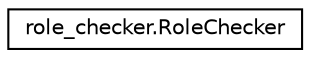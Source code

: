 digraph "Graphical Class Hierarchy"
{
 // LATEX_PDF_SIZE
  edge [fontname="Helvetica",fontsize="10",labelfontname="Helvetica",labelfontsize="10"];
  node [fontname="Helvetica",fontsize="10",shape=record];
  rankdir="LR";
  Node0 [label="role_checker.RoleChecker",height=0.2,width=0.4,color="black", fillcolor="white", style="filled",URL="$classrole__checker_1_1RoleChecker.html",tooltip=" "];
}
